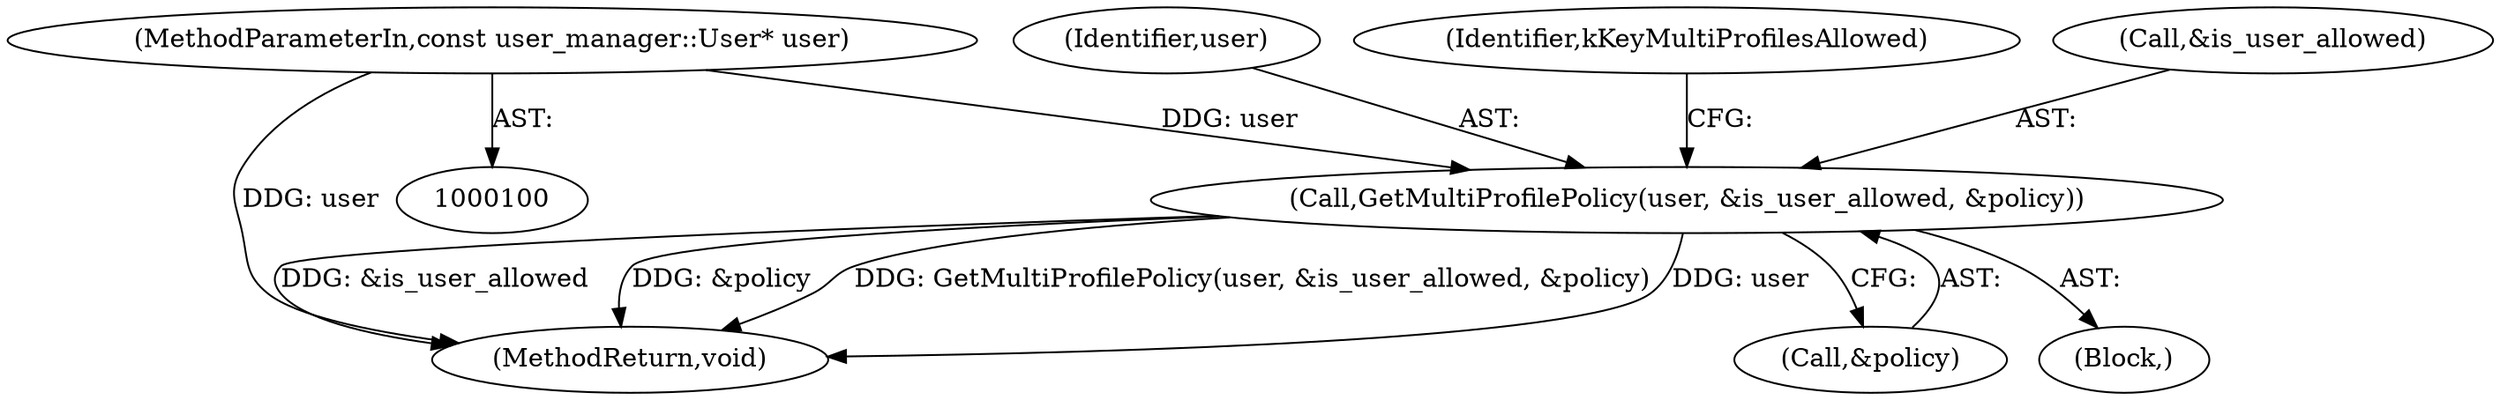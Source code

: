 digraph "0_Chrome_c66b1fc49870c514b1c1e8b53498153176d7ec2b_1@pointer" {
"1000115" [label="(Call,GetMultiProfilePolicy(user, &is_user_allowed, &policy))"];
"1000101" [label="(MethodParameterIn,const user_manager::User* user)"];
"1000104" [label="(Block,)"];
"1000129" [label="(MethodReturn,void)"];
"1000119" [label="(Call,&policy)"];
"1000116" [label="(Identifier,user)"];
"1000115" [label="(Call,GetMultiProfilePolicy(user, &is_user_allowed, &policy))"];
"1000122" [label="(Identifier,kKeyMultiProfilesAllowed)"];
"1000101" [label="(MethodParameterIn,const user_manager::User* user)"];
"1000117" [label="(Call,&is_user_allowed)"];
"1000115" -> "1000104"  [label="AST: "];
"1000115" -> "1000119"  [label="CFG: "];
"1000116" -> "1000115"  [label="AST: "];
"1000117" -> "1000115"  [label="AST: "];
"1000119" -> "1000115"  [label="AST: "];
"1000122" -> "1000115"  [label="CFG: "];
"1000115" -> "1000129"  [label="DDG: &is_user_allowed"];
"1000115" -> "1000129"  [label="DDG: &policy"];
"1000115" -> "1000129"  [label="DDG: GetMultiProfilePolicy(user, &is_user_allowed, &policy)"];
"1000115" -> "1000129"  [label="DDG: user"];
"1000101" -> "1000115"  [label="DDG: user"];
"1000101" -> "1000100"  [label="AST: "];
"1000101" -> "1000129"  [label="DDG: user"];
}
